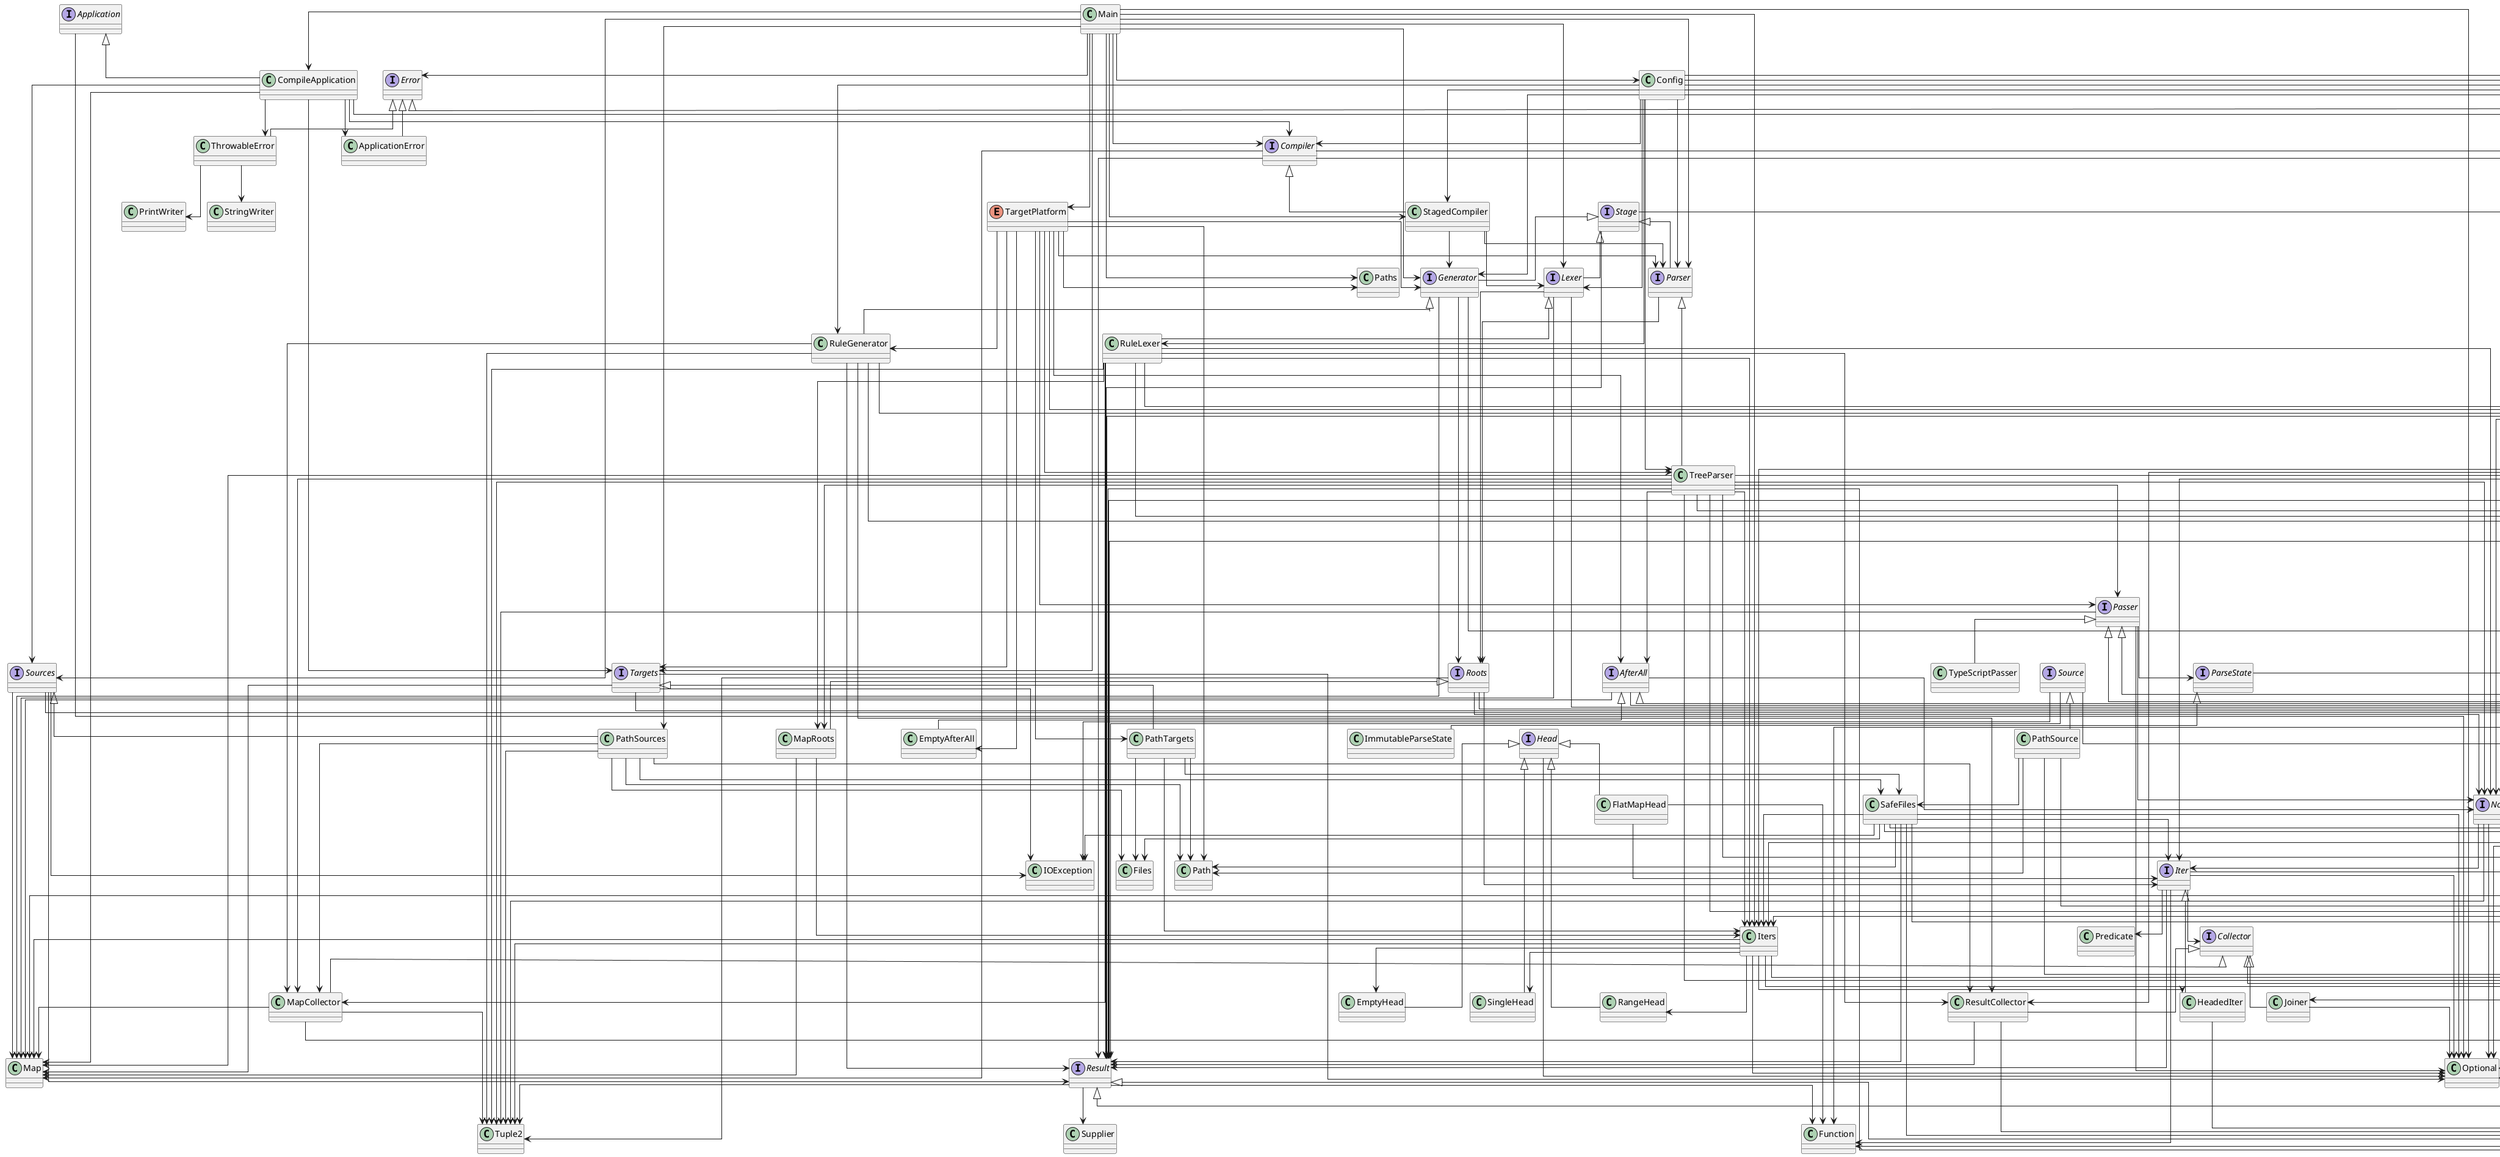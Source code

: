 @startuml
skinparam linetype ortho
class ListCollector
Collector <|-- ListCollector
class RangeHead
Head <|-- RangeHead
interface Source
class Config
interface Roots
interface Targets
class FlatMapHead
Head <|-- FlatMapHead
class SymbolRule
Rule <|-- SymbolRule
class JavaRoots
class Joiner
Collector <|-- Joiner
class FlattenJava
Passer <|-- FlattenJava
class StringRule
Rule <|-- StringRule
class ThrowableError
Error <|-- ThrowableError
class Tuple2
class ApplicationError
Error <|-- ApplicationError
class StagedCompiler
Compiler <|-- StagedCompiler
interface Head
class StatementFolder
Folder <|-- StatementFolder
class CompileErrors
interface Generator
Stage <|-- Generator
interface Compiler
class NodeContext
Context <|-- NodeContext
class TypescriptRoots
class ImmutableCompileError
CompileError <|-- ImmutableCompileError
class EmptyHead
Head <|-- EmptyHead
interface NodeList
interface Stage
enum TargetPlatform
class MapCollector
Collector <|-- MapCollector
interface Folder
class PathSources
Sources <|-- PathSources
class ResultCollector
Collector <|-- ResultCollector
interface DivideState
class MapRoots
Roots <|-- MapRoots
interface CompileError
Error <|-- CompileError
class RuleGenerator
Generator <|-- RuleGenerator
interface Passer
class InfixRule
Rule <|-- InfixRule
class PrefixRule
Rule <|-- PrefixRule
class RuleLexer
Lexer <|-- RuleLexer
class EmptyAfterAll
AfterAll <|-- EmptyAfterAll
class CompileApplication
Application <|-- CompileApplication
class ExactRule
Rule <|-- ExactRule
class PathSource
Source <|-- PathSource
class PlantUMLRoots
interface Collector
class StringContext
Context <|-- StringContext
class TypeRule
Rule <|-- TypeRule
class InlineNodeList
NodeList <|-- InlineNodeList
class OrState
interface Node
class OrRule
Rule <|-- OrRule
interface ParseState
interface Iter
class NodeRule
Rule <|-- NodeRule
class Iters
interface Rule
class DelimitedFolder
Folder <|-- DelimitedFolder
class PathTargets
Targets <|-- PathTargets
class Location
class SingleHead
Head <|-- SingleHead
interface Context
class StripRule
Rule <|-- StripRule
class MergeDiagram
AfterAll <|-- MergeDiagram
interface Error
class Ok
Result <|-- Ok
interface Sources
interface Parser
Stage <|-- Parser
interface Application
class ImmutableParseState
ParseState <|-- ImmutableParseState
interface Lexer
Stage <|-- Lexer
class DivideRule
Rule <|-- DivideRule
class TreeParser
Parser <|-- TreeParser
class Err
Result <|-- Err
class SuffixRule
Rule <|-- SuffixRule
class AfterPasser
Passer <|-- AfterPasser
class TypeScriptPasser
Passer <|-- TypeScriptPasser
interface Result
interface AfterAll
class Main
class SafeFiles
class HeadedIter
Iter <|-- HeadedIter
class MutableDivideState
DivideState <|-- MutableDivideState
class MapNode
Node <|-- MapNode
class ContextRule
Rule <|-- ContextRule
Iters --> Tuple2
Iters --> EmptyHead
Iters --> HeadedIter
Iters --> RangeHead
Iters --> SingleHead
Iters --> ArrayList
Iters --> List
Iters --> Map
Iters --> Optional
MergeDiagram --> Iters
MergeDiagram --> InlineNodeList
MergeDiagram --> MapNode
MergeDiagram --> ArrayList
MergeDiagram --> Collection
MergeDiagram --> Collections
MergeDiagram --> HashMap
MergeDiagram --> List
MergeDiagram --> Optional
Roots --> Tuple2
Roots --> Iter
Roots --> Node
Roots --> Location
Node --> Tuple2
Node --> Iter
Node --> Optional
ParseState --> Location
FlatMapHead --> Iter
FlatMapHead --> Function
Passer --> Tuple2
Passer --> Node
Passer --> ParseState
Passer --> Optional
Result --> Tuple2
Result --> Function
Result --> Supplier
OrState --> Err
OrState --> Ok
OrState --> Result
OrState --> CompileError
OrState --> Context
OrState --> ImmutableCompileError
OrState --> ArrayList
OrState --> List
OrState --> Optional
DivideRule --> Joiner
DivideRule --> ListCollector
DivideRule --> ResultCollector
DivideRule --> Iter
DivideRule --> Iters
DivideRule --> CompileErrors
DivideRule --> InlineNodeList
DivideRule --> MapNode
DivideRule --> DivideState
DivideRule --> MutableDivideState
DivideRule --> Folder
DivideRule --> StatementFolder
DivideRule --> List
DivideRule --> Optional
ListCollector --> ArrayList
ListCollector --> List
Stage --> Result
Stage --> CompileError
Iter --> Collector
Iter --> Result
Iter --> Optional
Iter --> BiFunction
Iter --> Function
Iter --> Predicate
ResultCollector --> Ok
ResultCollector --> Result
AfterPasser --> InlineNodeList
AfterPasser --> MapNode
AfterPasser --> ArrayList
AfterPasser --> Collections
AfterPasser --> List
AfterPasser --> Stream
PrefixRule --> Err
PrefixRule --> StringContext
PrefixRule --> ImmutableCompileError
Compiler --> Result
Compiler --> CompileError
Compiler --> Location
Compiler --> Map
Head --> Optional
InfixRule --> Err
InfixRule --> StringContext
InfixRule --> ImmutableCompileError
OrRule --> Context
OrRule --> NodeContext
OrRule --> StringContext
OrRule --> List
OrRule --> Function
NodeContext --> Node
NodeList --> List
PathSource --> SafeFiles
PathSource --> Path
PathSource --> ArrayList
PathSource --> List
CompileErrors --> Err
CompileErrors --> Result
CompileErrors --> NodeContext
CompileErrors --> Node
CompileErrors --> ImmutableCompileError
DivideState --> Stream
PathTargets --> Iters
PathTargets --> SafeFiles
PathTargets --> Files
PathTargets --> Path
Sources --> Result
Sources --> Location
Sources --> IOException
Sources --> Map
Parser --> Roots
HeadedIter --> Ok
Lexer --> Location
Lexer --> Roots
Lexer --> Map
TreeParser --> Tuple2
TreeParser --> MapCollector
TreeParser --> Iters
TreeParser --> Ok
TreeParser --> Result
TreeParser --> CompileError
TreeParser --> InlineNodeList
TreeParser --> Node
TreeParser --> Location
TreeParser --> AfterAll
TreeParser --> MapRoots
TreeParser --> Passer
TreeParser --> ArrayList
TreeParser --> List
TreeParser --> Map
MapRoots --> Iters
MapRoots --> Map
TypescriptRoots --> DivideRule
TypescriptRoots --> ExactRule
TypescriptRoots --> OrRule
TypescriptRoots --> Rule
TypescriptRoots --> TypeRule
TypescriptRoots --> List
Rule --> Result
Rule --> CompileError
Rule --> Node
RuleGenerator --> Tuple2
RuleGenerator --> MapCollector
RuleGenerator --> ResultCollector
RuleGenerator --> Result
RuleGenerator --> CompileError
RuleGenerator --> Rule
Application --> Optional
Generator --> Location
Generator --> Roots
Generator --> Map
StringRule --> Err
StringRule --> Ok
StringRule --> NodeContext
StringRule --> MapNode
StringRule --> ImmutableCompileError
PlantUMLRoots --> DivideRule
PlantUMLRoots --> ExactRule
PlantUMLRoots --> InfixRule
PlantUMLRoots --> OrRule
PlantUMLRoots --> PrefixRule
PlantUMLRoots --> Rule
PlantUMLRoots --> StringRule
PlantUMLRoots --> SuffixRule
PlantUMLRoots --> TypeRule
PlantUMLRoots --> StatementFolder
PlantUMLRoots --> List
Config --> Compiler
Config --> StagedCompiler
Config --> Rule
Config --> JavaRoots
Config --> AfterPasser
Config --> MergeDiagram
Config --> Generator
Config --> FlattenJava
Config --> Lexer
Config --> Parser
Config --> RuleGenerator
Config --> RuleLexer
Config --> TreeParser
MapNode --> Iters
MapNode --> HashMap
MapNode --> List
MapNode --> Map
MapNode --> BiFunction
MapNode --> Function
MapNode --> Collectors
MapNode --> Stream
Folder --> DivideState
Source --> Result
Source --> Location
Source --> IOException
PathSources --> Tuple2
PathSources --> MapCollector
PathSources --> ResultCollector
PathSources --> SafeFiles
PathSources --> Files
PathSources --> Path
ThrowableError --> PrintWriter
ThrowableError --> StringWriter
ExactRule --> Err
ExactRule --> Ok
ExactRule --> MapNode
ExactRule --> StringContext
ExactRule --> ImmutableCompileError
JavaRoots --> ContextRule
JavaRoots --> DivideRule
JavaRoots --> InfixRule
JavaRoots --> NodeRule
JavaRoots --> OrRule
JavaRoots --> PrefixRule
JavaRoots --> Rule
JavaRoots --> StringRule
JavaRoots --> StripRule
JavaRoots --> SuffixRule
JavaRoots --> SymbolRule
JavaRoots --> TypeRule
JavaRoots --> DelimitedFolder
JavaRoots --> List
TargetPlatform --> Rule
TargetPlatform --> PathTargets
TargetPlatform --> Targets
TargetPlatform --> AfterAll
TargetPlatform --> EmptyAfterAll
TargetPlatform --> Passer
TargetPlatform --> Generator
TargetPlatform --> RuleGenerator
TargetPlatform --> Parser
TargetPlatform --> TreeParser
TargetPlatform --> Path
TargetPlatform --> Paths
AfterAll --> Node
AfterAll --> Location
AfterAll --> Map
MapCollector --> Tuple2
MapCollector --> HashMap
MapCollector --> Map
Joiner --> Optional
ImmutableCompileError --> Context
ImmutableCompileError --> ArrayList
ImmutableCompileError --> Comparator
ImmutableCompileError --> List
ImmutableCompileError --> Collectors
SafeFiles --> Iter
SafeFiles --> Iters
SafeFiles --> Err
SafeFiles --> Ok
SafeFiles --> Result
SafeFiles --> IOException
SafeFiles --> Files
SafeFiles --> Path
SafeFiles --> Optional
SafeFiles --> Collectors
SafeFiles --> Stream
Targets --> Location
Targets --> IOException
Targets --> Map
Targets --> Optional
StagedCompiler --> Generator
StagedCompiler --> Lexer
StagedCompiler --> Parser
MutableDivideState --> ArrayList
MutableDivideState --> List
CompileApplication --> Compiler
CompileApplication --> ApplicationError
CompileApplication --> ThrowableError
CompileApplication --> Location
CompileApplication --> Sources
CompileApplication --> Targets
CompileApplication --> Map
ContextRule --> NodeContext
ContextRule --> StringContext
ContextRule --> ImmutableCompileError
ContextRule --> List
NodeRule --> Err
NodeRule --> Ok
NodeRule --> NodeContext
NodeRule --> MapNode
NodeRule --> ImmutableCompileError
SuffixRule --> Err
SuffixRule --> StringContext
SuffixRule --> ImmutableCompileError
SymbolRule --> Err
SymbolRule --> StringContext
SymbolRule --> ImmutableCompileError
Main --> Iters
Main --> CompileApplication
Main --> Config
Main --> Error
Main --> Compiler
Main --> StagedCompiler
Main --> PathSources
Main --> Sources
Main --> Targets
Main --> TargetPlatform
Main --> Generator
Main --> Lexer
Main --> Parser
Main --> Paths
Main --> Optional
FlattenJava --> InlineNodeList
FlattenJava --> ArrayList
FlattenJava --> List
RuleLexer --> Tuple2
RuleLexer --> Iters
RuleLexer --> MapCollector
RuleLexer --> ResultCollector
RuleLexer --> Result
RuleLexer --> CompileError
RuleLexer --> Node
RuleLexer --> Rule
RuleLexer --> MapRoots
TypeRule --> Err
TypeRule --> Context
TypeRule --> NodeContext
TypeRule --> StringContext
TypeRule --> ImmutableCompileError
TypeRule --> List
Location --> List
@enduml
